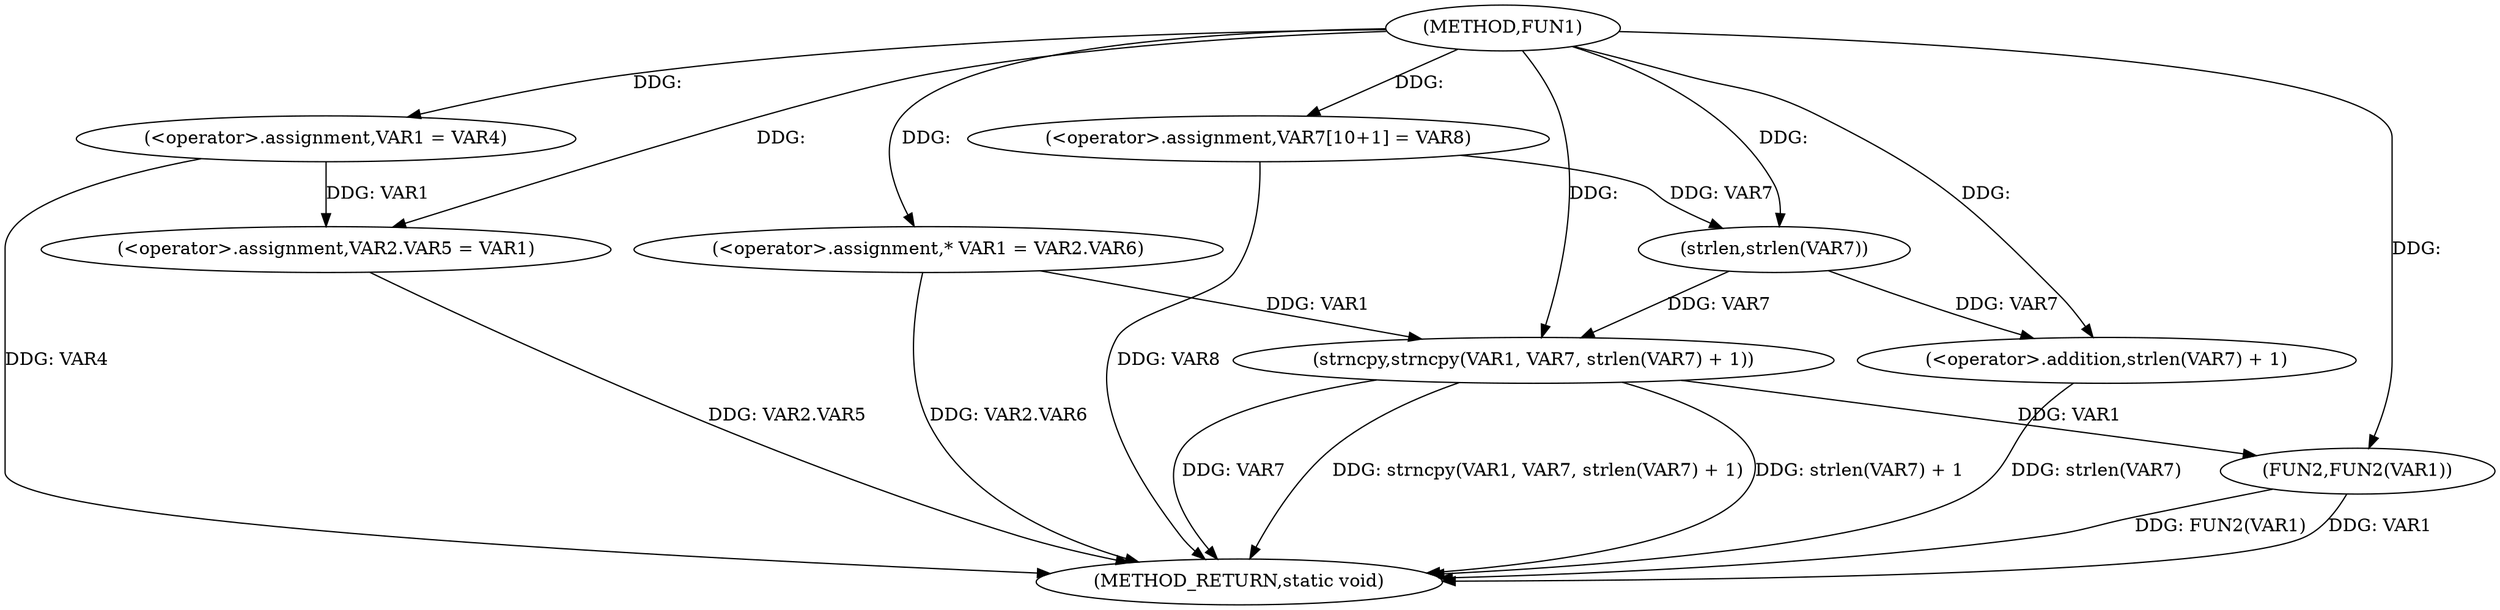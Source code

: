 digraph FUN1 {  
"1000100" [label = "(METHOD,FUN1)" ]
"1000135" [label = "(METHOD_RETURN,static void)" ]
"1000106" [label = "(<operator>.assignment,VAR1 = VAR4)" ]
"1000109" [label = "(<operator>.assignment,VAR2.VAR5 = VAR1)" ]
"1000116" [label = "(<operator>.assignment,* VAR1 = VAR2.VAR6)" ]
"1000123" [label = "(<operator>.assignment,VAR7[10+1] = VAR8)" ]
"1000126" [label = "(strncpy,strncpy(VAR1, VAR7, strlen(VAR7) + 1))" ]
"1000129" [label = "(<operator>.addition,strlen(VAR7) + 1)" ]
"1000130" [label = "(strlen,strlen(VAR7))" ]
"1000133" [label = "(FUN2,FUN2(VAR1))" ]
  "1000123" -> "1000135"  [ label = "DDG: VAR8"] 
  "1000106" -> "1000135"  [ label = "DDG: VAR4"] 
  "1000116" -> "1000135"  [ label = "DDG: VAR2.VAR6"] 
  "1000133" -> "1000135"  [ label = "DDG: FUN2(VAR1)"] 
  "1000109" -> "1000135"  [ label = "DDG: VAR2.VAR5"] 
  "1000126" -> "1000135"  [ label = "DDG: VAR7"] 
  "1000129" -> "1000135"  [ label = "DDG: strlen(VAR7)"] 
  "1000126" -> "1000135"  [ label = "DDG: strncpy(VAR1, VAR7, strlen(VAR7) + 1)"] 
  "1000126" -> "1000135"  [ label = "DDG: strlen(VAR7) + 1"] 
  "1000133" -> "1000135"  [ label = "DDG: VAR1"] 
  "1000100" -> "1000106"  [ label = "DDG: "] 
  "1000106" -> "1000109"  [ label = "DDG: VAR1"] 
  "1000100" -> "1000109"  [ label = "DDG: "] 
  "1000100" -> "1000116"  [ label = "DDG: "] 
  "1000100" -> "1000123"  [ label = "DDG: "] 
  "1000116" -> "1000126"  [ label = "DDG: VAR1"] 
  "1000100" -> "1000126"  [ label = "DDG: "] 
  "1000130" -> "1000126"  [ label = "DDG: VAR7"] 
  "1000130" -> "1000129"  [ label = "DDG: VAR7"] 
  "1000123" -> "1000130"  [ label = "DDG: VAR7"] 
  "1000100" -> "1000130"  [ label = "DDG: "] 
  "1000100" -> "1000129"  [ label = "DDG: "] 
  "1000126" -> "1000133"  [ label = "DDG: VAR1"] 
  "1000100" -> "1000133"  [ label = "DDG: "] 
}
